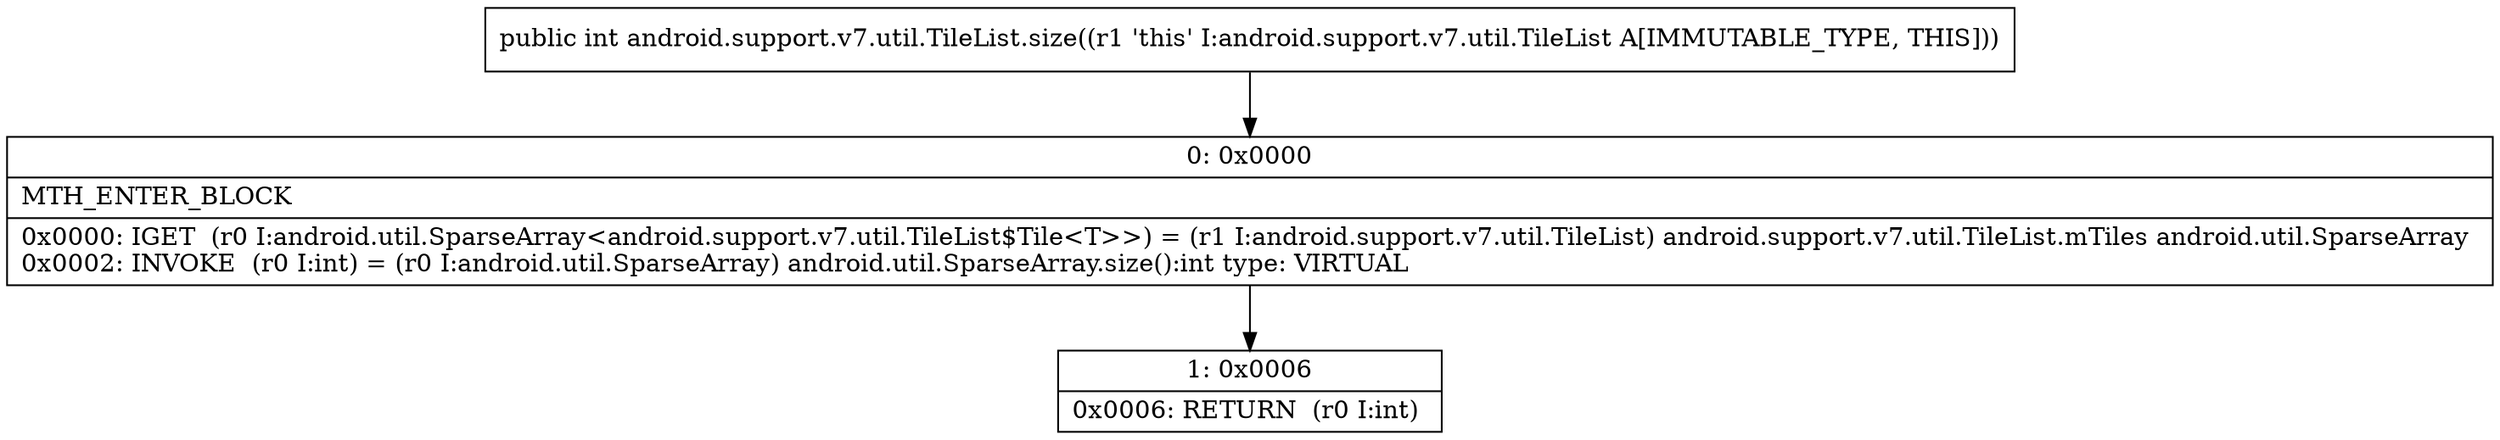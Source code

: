 digraph "CFG forandroid.support.v7.util.TileList.size()I" {
Node_0 [shape=record,label="{0\:\ 0x0000|MTH_ENTER_BLOCK\l|0x0000: IGET  (r0 I:android.util.SparseArray\<android.support.v7.util.TileList$Tile\<T\>\>) = (r1 I:android.support.v7.util.TileList) android.support.v7.util.TileList.mTiles android.util.SparseArray \l0x0002: INVOKE  (r0 I:int) = (r0 I:android.util.SparseArray) android.util.SparseArray.size():int type: VIRTUAL \l}"];
Node_1 [shape=record,label="{1\:\ 0x0006|0x0006: RETURN  (r0 I:int) \l}"];
MethodNode[shape=record,label="{public int android.support.v7.util.TileList.size((r1 'this' I:android.support.v7.util.TileList A[IMMUTABLE_TYPE, THIS])) }"];
MethodNode -> Node_0;
Node_0 -> Node_1;
}

